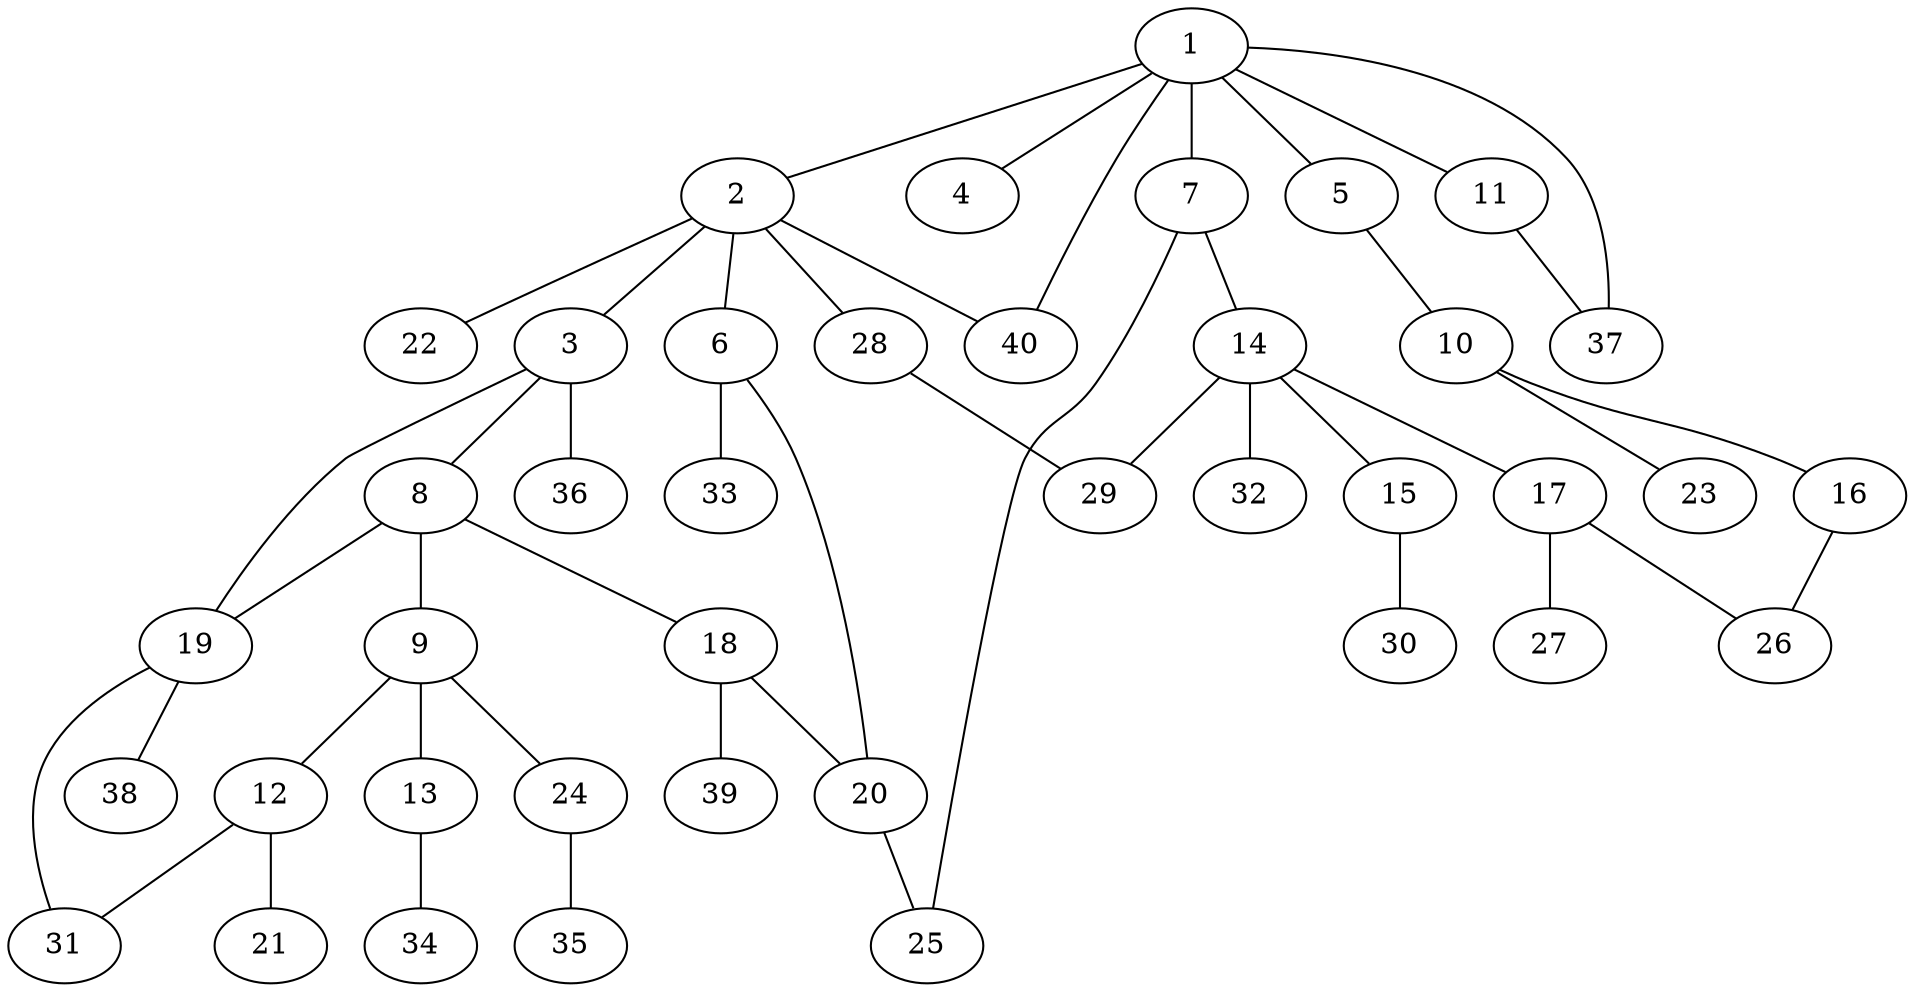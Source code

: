 graph graphname {1--2
1--4
1--5
1--7
1--11
1--37
1--40
2--3
2--6
2--22
2--28
2--40
3--8
3--19
3--36
5--10
6--20
6--33
7--14
7--25
8--9
8--18
8--19
9--12
9--13
9--24
10--16
10--23
11--37
12--21
12--31
13--34
14--15
14--17
14--29
14--32
15--30
16--26
17--26
17--27
18--20
18--39
19--31
19--38
20--25
24--35
28--29
}